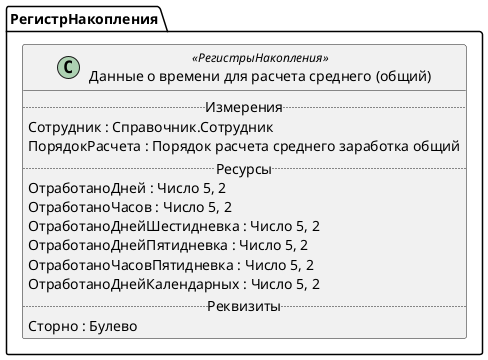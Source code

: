 ﻿@startuml ДанныеОВремениДляРасчетаСреднегоОбщий
'!include templates.wsd
'..\include templates.wsd
class РегистрНакопления.ДанныеОВремениДляРасчетаСреднегоОбщий as "Данные о времени для расчета среднего (общий)" <<РегистрыНакопления>>
{
..Измерения..
Сотрудник : Справочник.Сотрудник
ПорядокРасчета : Порядок расчета среднего заработка общий
..Ресурсы..
ОтработаноДней : Число 5, 2
ОтработаноЧасов : Число 5, 2
ОтработаноДнейШестидневка : Число 5, 2
ОтработаноДнейПятидневка : Число 5, 2
ОтработаноЧасовПятидневка : Число 5, 2
ОтработаноДнейКалендарных : Число 5, 2
..Реквизиты..
Сторно : Булево
}
@enduml
